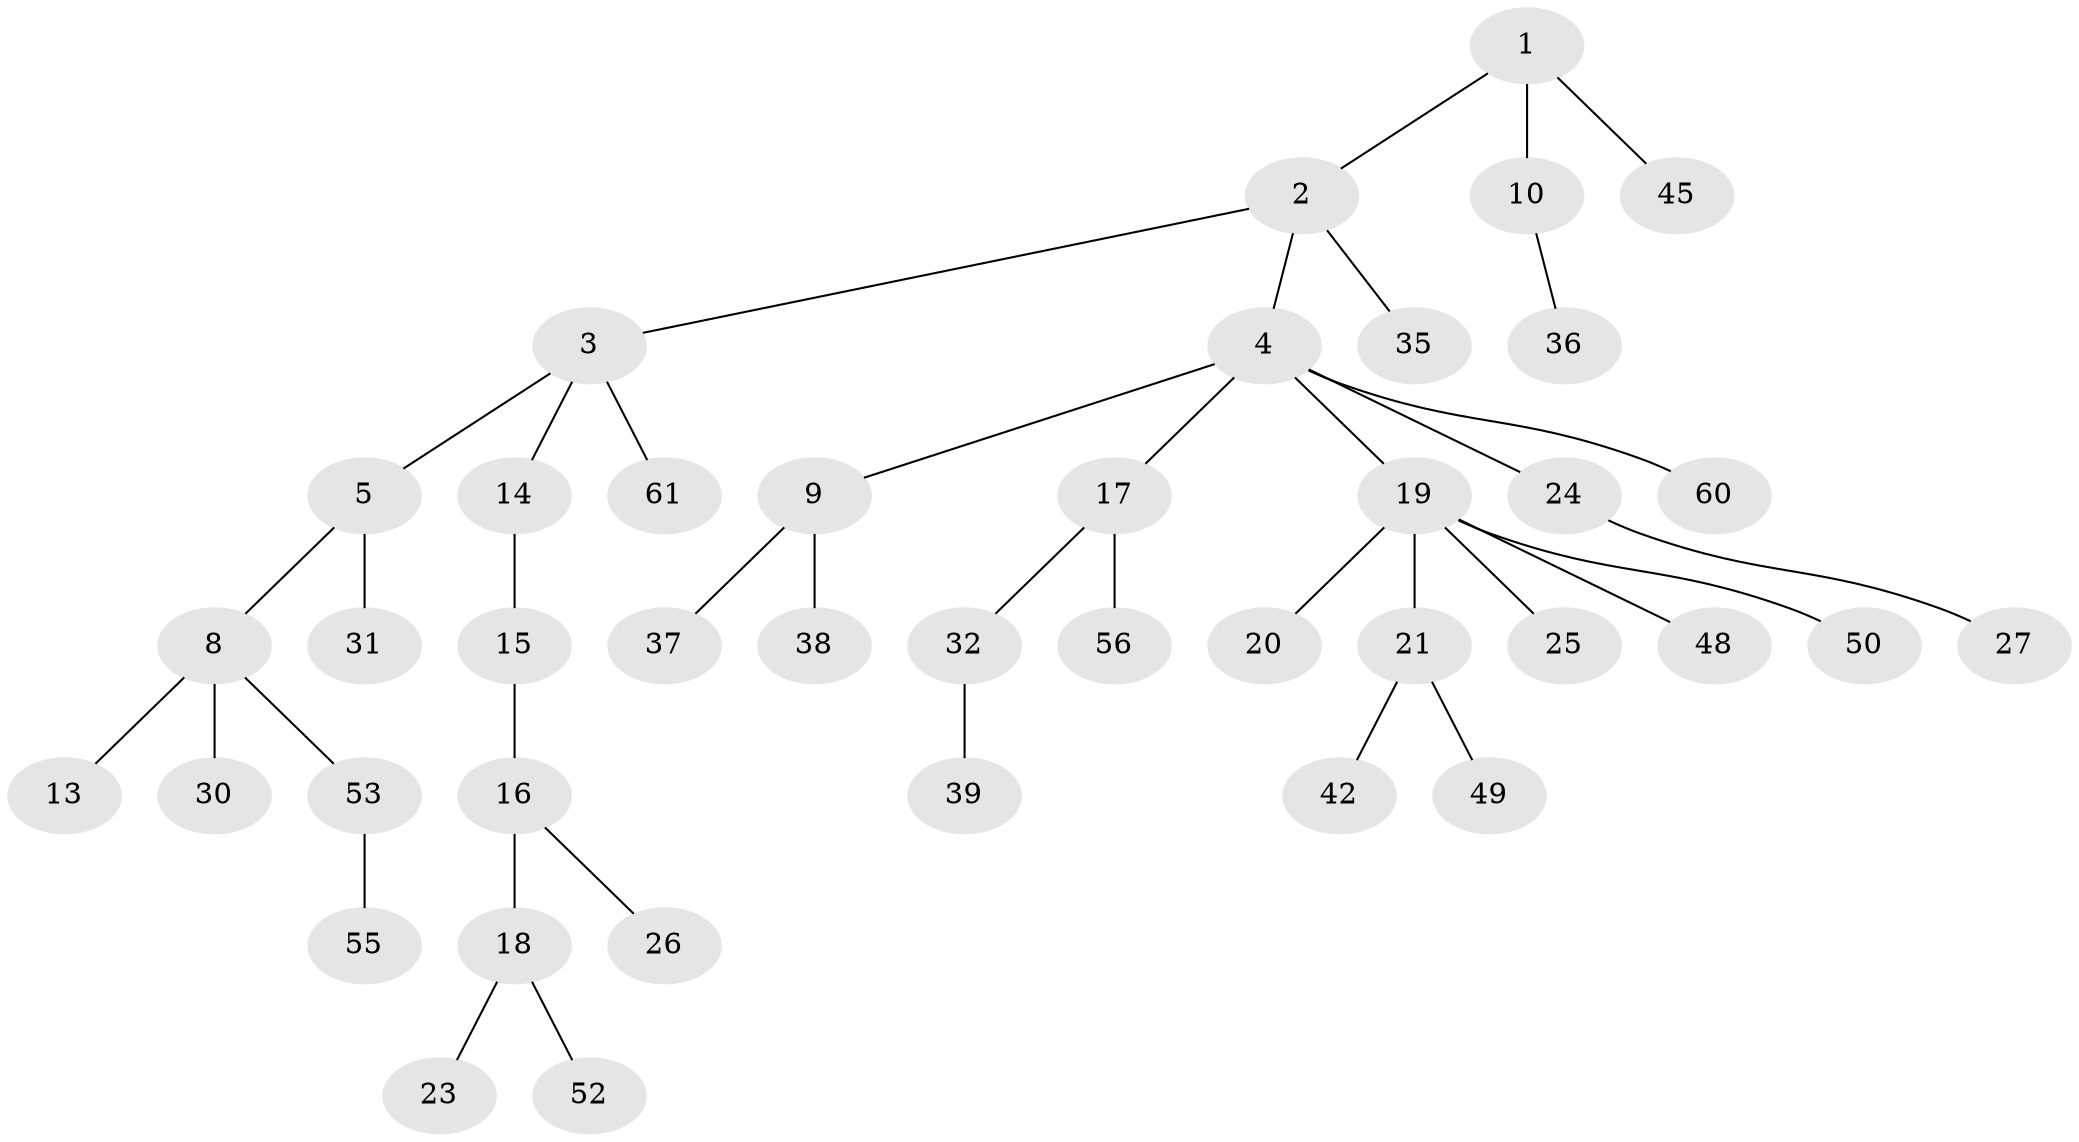 // original degree distribution, {3: 0.09523809523809523, 4: 0.09523809523809523, 5: 0.031746031746031744, 6: 0.015873015873015872, 2: 0.2857142857142857, 1: 0.47619047619047616}
// Generated by graph-tools (version 1.1) at 2025/42/03/06/25 10:42:04]
// undirected, 41 vertices, 40 edges
graph export_dot {
graph [start="1"]
  node [color=gray90,style=filled];
  1;
  2 [super="+6"];
  3 [super="+43"];
  4 [super="+40"];
  5 [super="+7"];
  8 [super="+12"];
  9 [super="+22"];
  10 [super="+11"];
  13 [super="+51"];
  14 [super="+58"];
  15;
  16 [super="+28"];
  17 [super="+34"];
  18 [super="+47"];
  19 [super="+29"];
  20;
  21 [super="+33"];
  23 [super="+57"];
  24;
  25 [super="+46"];
  26 [super="+44"];
  27 [super="+41"];
  30;
  31;
  32;
  35;
  36;
  37 [super="+59"];
  38;
  39;
  42;
  45 [super="+54"];
  48;
  49;
  50;
  52;
  53 [super="+62"];
  55;
  56 [super="+63"];
  60;
  61;
  1 -- 2;
  1 -- 10;
  1 -- 45;
  2 -- 3;
  2 -- 4;
  2 -- 35;
  3 -- 5;
  3 -- 14;
  3 -- 61;
  4 -- 9;
  4 -- 17;
  4 -- 19;
  4 -- 24;
  4 -- 60;
  5 -- 8;
  5 -- 31;
  8 -- 13;
  8 -- 53;
  8 -- 30;
  9 -- 37;
  9 -- 38;
  10 -- 36;
  14 -- 15;
  15 -- 16;
  16 -- 18;
  16 -- 26;
  17 -- 32;
  17 -- 56;
  18 -- 23;
  18 -- 52;
  19 -- 20;
  19 -- 21;
  19 -- 25;
  19 -- 48;
  19 -- 50;
  21 -- 49;
  21 -- 42;
  24 -- 27;
  32 -- 39;
  53 -- 55;
}

